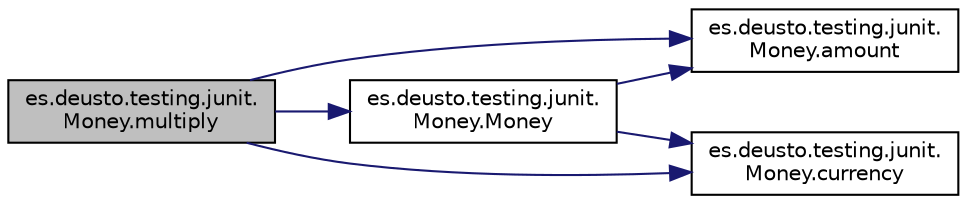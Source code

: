 digraph "es.deusto.testing.junit.Money.multiply"
{
 // LATEX_PDF_SIZE
  edge [fontname="Helvetica",fontsize="10",labelfontname="Helvetica",labelfontsize="10"];
  node [fontname="Helvetica",fontsize="10",shape=record];
  rankdir="LR";
  Node1 [label="es.deusto.testing.junit.\lMoney.multiply",height=0.2,width=0.4,color="black", fillcolor="grey75", style="filled", fontcolor="black",tooltip=" "];
  Node1 -> Node2 [color="midnightblue",fontsize="10",style="solid",fontname="Helvetica"];
  Node2 [label="es.deusto.testing.junit.\lMoney.amount",height=0.2,width=0.4,color="black", fillcolor="white", style="filled",URL="$classes_1_1deusto_1_1testing_1_1junit_1_1_money.html#a9bef5d9027f270e8ce0303e4f929bbd5",tooltip=" "];
  Node1 -> Node3 [color="midnightblue",fontsize="10",style="solid",fontname="Helvetica"];
  Node3 [label="es.deusto.testing.junit.\lMoney.currency",height=0.2,width=0.4,color="black", fillcolor="white", style="filled",URL="$classes_1_1deusto_1_1testing_1_1junit_1_1_money.html#aefa4aaf62bb653eae25851d98ae02dcb",tooltip=" "];
  Node1 -> Node4 [color="midnightblue",fontsize="10",style="solid",fontname="Helvetica"];
  Node4 [label="es.deusto.testing.junit.\lMoney.Money",height=0.2,width=0.4,color="black", fillcolor="white", style="filled",URL="$classes_1_1deusto_1_1testing_1_1junit_1_1_money.html#a6f1749eb364c59ed038f79cf8965e3bc",tooltip=" "];
  Node4 -> Node2 [color="midnightblue",fontsize="10",style="solid",fontname="Helvetica"];
  Node4 -> Node3 [color="midnightblue",fontsize="10",style="solid",fontname="Helvetica"];
}

